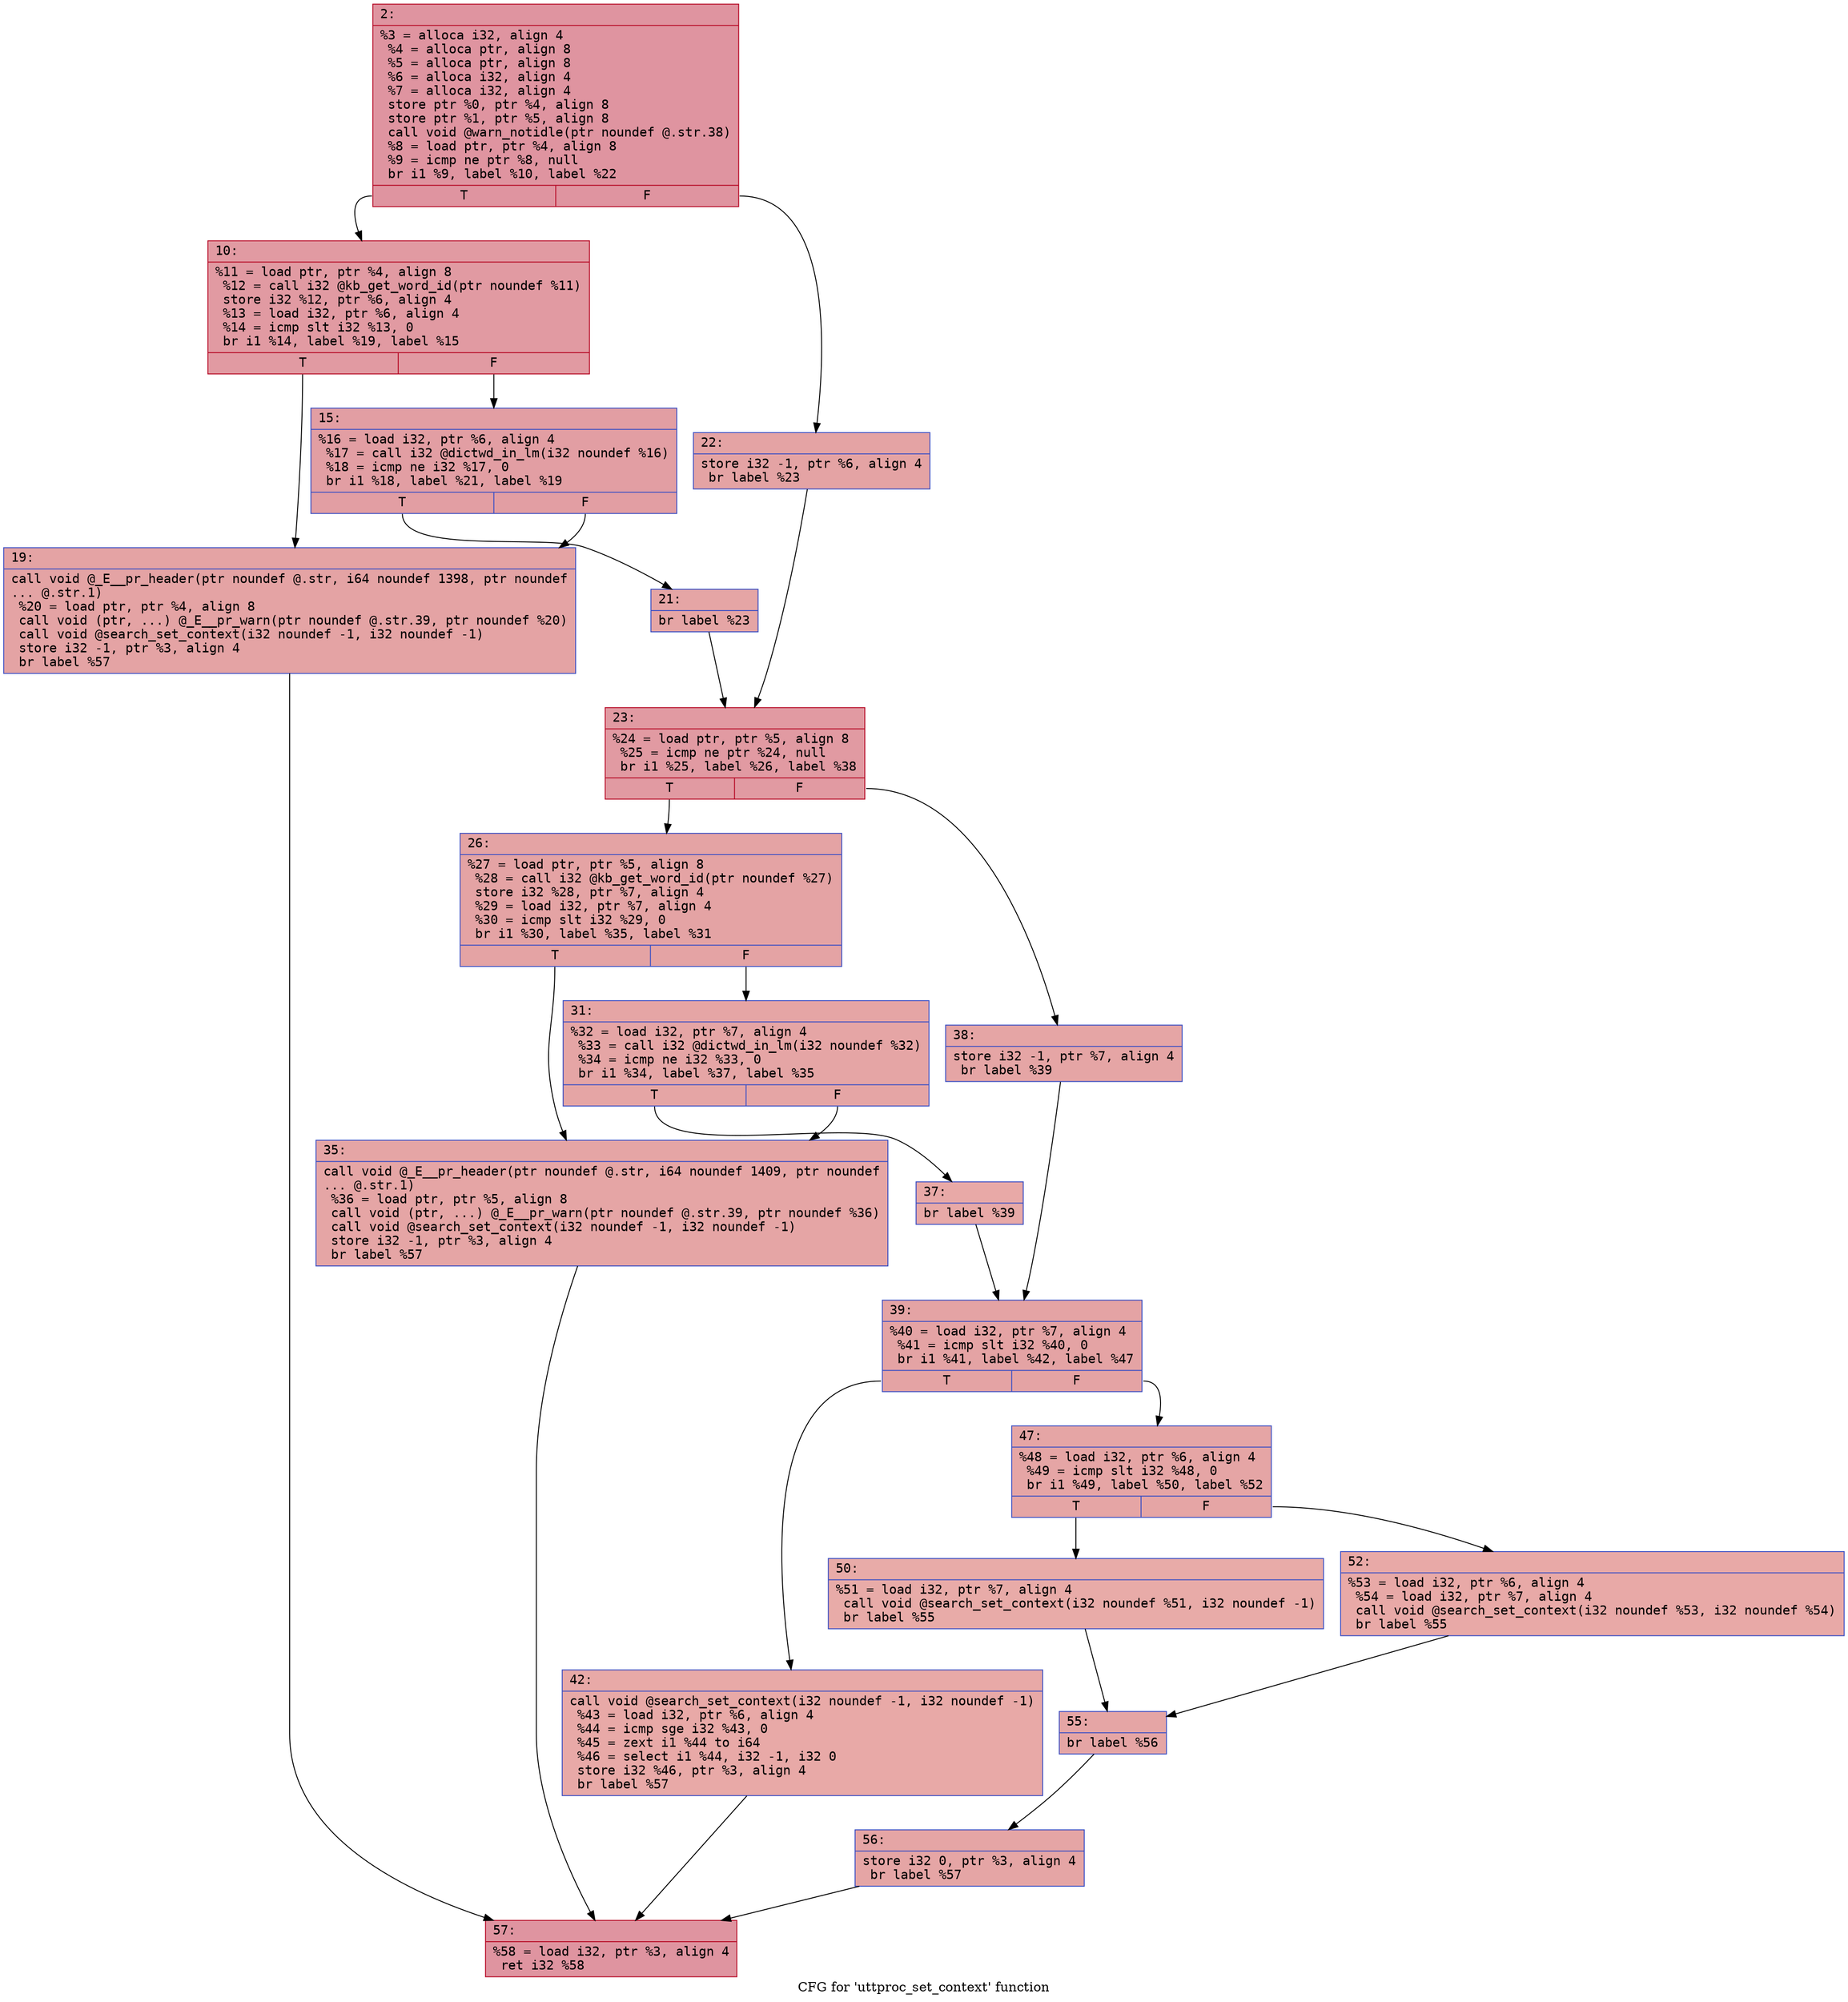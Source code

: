 digraph "CFG for 'uttproc_set_context' function" {
	label="CFG for 'uttproc_set_context' function";

	Node0x6000008a1130 [shape=record,color="#b70d28ff", style=filled, fillcolor="#b70d2870" fontname="Courier",label="{2:\l|  %3 = alloca i32, align 4\l  %4 = alloca ptr, align 8\l  %5 = alloca ptr, align 8\l  %6 = alloca i32, align 4\l  %7 = alloca i32, align 4\l  store ptr %0, ptr %4, align 8\l  store ptr %1, ptr %5, align 8\l  call void @warn_notidle(ptr noundef @.str.38)\l  %8 = load ptr, ptr %4, align 8\l  %9 = icmp ne ptr %8, null\l  br i1 %9, label %10, label %22\l|{<s0>T|<s1>F}}"];
	Node0x6000008a1130:s0 -> Node0x6000008a1180[tooltip="2 -> 10\nProbability 62.50%" ];
	Node0x6000008a1130:s1 -> Node0x6000008a12c0[tooltip="2 -> 22\nProbability 37.50%" ];
	Node0x6000008a1180 [shape=record,color="#b70d28ff", style=filled, fillcolor="#bb1b2c70" fontname="Courier",label="{10:\l|  %11 = load ptr, ptr %4, align 8\l  %12 = call i32 @kb_get_word_id(ptr noundef %11)\l  store i32 %12, ptr %6, align 4\l  %13 = load i32, ptr %6, align 4\l  %14 = icmp slt i32 %13, 0\l  br i1 %14, label %19, label %15\l|{<s0>T|<s1>F}}"];
	Node0x6000008a1180:s0 -> Node0x6000008a1220[tooltip="10 -> 19\nProbability 37.50%" ];
	Node0x6000008a1180:s1 -> Node0x6000008a11d0[tooltip="10 -> 15\nProbability 62.50%" ];
	Node0x6000008a11d0 [shape=record,color="#3d50c3ff", style=filled, fillcolor="#be242e70" fontname="Courier",label="{15:\l|  %16 = load i32, ptr %6, align 4\l  %17 = call i32 @dictwd_in_lm(i32 noundef %16)\l  %18 = icmp ne i32 %17, 0\l  br i1 %18, label %21, label %19\l|{<s0>T|<s1>F}}"];
	Node0x6000008a11d0:s0 -> Node0x6000008a1270[tooltip="15 -> 21\nProbability 62.50%" ];
	Node0x6000008a11d0:s1 -> Node0x6000008a1220[tooltip="15 -> 19\nProbability 37.50%" ];
	Node0x6000008a1220 [shape=record,color="#3d50c3ff", style=filled, fillcolor="#c32e3170" fontname="Courier",label="{19:\l|  call void @_E__pr_header(ptr noundef @.str, i64 noundef 1398, ptr noundef\l... @.str.1)\l  %20 = load ptr, ptr %4, align 8\l  call void (ptr, ...) @_E__pr_warn(ptr noundef @.str.39, ptr noundef %20)\l  call void @search_set_context(i32 noundef -1, i32 noundef -1)\l  store i32 -1, ptr %3, align 4\l  br label %57\l}"];
	Node0x6000008a1220 -> Node0x6000008a1720[tooltip="19 -> 57\nProbability 100.00%" ];
	Node0x6000008a1270 [shape=record,color="#3d50c3ff", style=filled, fillcolor="#c5333470" fontname="Courier",label="{21:\l|  br label %23\l}"];
	Node0x6000008a1270 -> Node0x6000008a1310[tooltip="21 -> 23\nProbability 100.00%" ];
	Node0x6000008a12c0 [shape=record,color="#3d50c3ff", style=filled, fillcolor="#c32e3170" fontname="Courier",label="{22:\l|  store i32 -1, ptr %6, align 4\l  br label %23\l}"];
	Node0x6000008a12c0 -> Node0x6000008a1310[tooltip="22 -> 23\nProbability 100.00%" ];
	Node0x6000008a1310 [shape=record,color="#b70d28ff", style=filled, fillcolor="#bb1b2c70" fontname="Courier",label="{23:\l|  %24 = load ptr, ptr %5, align 8\l  %25 = icmp ne ptr %24, null\l  br i1 %25, label %26, label %38\l|{<s0>T|<s1>F}}"];
	Node0x6000008a1310:s0 -> Node0x6000008a1360[tooltip="23 -> 26\nProbability 62.50%" ];
	Node0x6000008a1310:s1 -> Node0x6000008a14a0[tooltip="23 -> 38\nProbability 37.50%" ];
	Node0x6000008a1360 [shape=record,color="#3d50c3ff", style=filled, fillcolor="#c32e3170" fontname="Courier",label="{26:\l|  %27 = load ptr, ptr %5, align 8\l  %28 = call i32 @kb_get_word_id(ptr noundef %27)\l  store i32 %28, ptr %7, align 4\l  %29 = load i32, ptr %7, align 4\l  %30 = icmp slt i32 %29, 0\l  br i1 %30, label %35, label %31\l|{<s0>T|<s1>F}}"];
	Node0x6000008a1360:s0 -> Node0x6000008a1400[tooltip="26 -> 35\nProbability 37.50%" ];
	Node0x6000008a1360:s1 -> Node0x6000008a13b0[tooltip="26 -> 31\nProbability 62.50%" ];
	Node0x6000008a13b0 [shape=record,color="#3d50c3ff", style=filled, fillcolor="#c5333470" fontname="Courier",label="{31:\l|  %32 = load i32, ptr %7, align 4\l  %33 = call i32 @dictwd_in_lm(i32 noundef %32)\l  %34 = icmp ne i32 %33, 0\l  br i1 %34, label %37, label %35\l|{<s0>T|<s1>F}}"];
	Node0x6000008a13b0:s0 -> Node0x6000008a1450[tooltip="31 -> 37\nProbability 62.50%" ];
	Node0x6000008a13b0:s1 -> Node0x6000008a1400[tooltip="31 -> 35\nProbability 37.50%" ];
	Node0x6000008a1400 [shape=record,color="#3d50c3ff", style=filled, fillcolor="#c5333470" fontname="Courier",label="{35:\l|  call void @_E__pr_header(ptr noundef @.str, i64 noundef 1409, ptr noundef\l... @.str.1)\l  %36 = load ptr, ptr %5, align 8\l  call void (ptr, ...) @_E__pr_warn(ptr noundef @.str.39, ptr noundef %36)\l  call void @search_set_context(i32 noundef -1, i32 noundef -1)\l  store i32 -1, ptr %3, align 4\l  br label %57\l}"];
	Node0x6000008a1400 -> Node0x6000008a1720[tooltip="35 -> 57\nProbability 100.00%" ];
	Node0x6000008a1450 [shape=record,color="#3d50c3ff", style=filled, fillcolor="#ca3b3770" fontname="Courier",label="{37:\l|  br label %39\l}"];
	Node0x6000008a1450 -> Node0x6000008a14f0[tooltip="37 -> 39\nProbability 100.00%" ];
	Node0x6000008a14a0 [shape=record,color="#3d50c3ff", style=filled, fillcolor="#c5333470" fontname="Courier",label="{38:\l|  store i32 -1, ptr %7, align 4\l  br label %39\l}"];
	Node0x6000008a14a0 -> Node0x6000008a14f0[tooltip="38 -> 39\nProbability 100.00%" ];
	Node0x6000008a14f0 [shape=record,color="#3d50c3ff", style=filled, fillcolor="#c32e3170" fontname="Courier",label="{39:\l|  %40 = load i32, ptr %7, align 4\l  %41 = icmp slt i32 %40, 0\l  br i1 %41, label %42, label %47\l|{<s0>T|<s1>F}}"];
	Node0x6000008a14f0:s0 -> Node0x6000008a1540[tooltip="39 -> 42\nProbability 37.50%" ];
	Node0x6000008a14f0:s1 -> Node0x6000008a1590[tooltip="39 -> 47\nProbability 62.50%" ];
	Node0x6000008a1540 [shape=record,color="#3d50c3ff", style=filled, fillcolor="#ca3b3770" fontname="Courier",label="{42:\l|  call void @search_set_context(i32 noundef -1, i32 noundef -1)\l  %43 = load i32, ptr %6, align 4\l  %44 = icmp sge i32 %43, 0\l  %45 = zext i1 %44 to i64\l  %46 = select i1 %44, i32 -1, i32 0\l  store i32 %46, ptr %3, align 4\l  br label %57\l}"];
	Node0x6000008a1540 -> Node0x6000008a1720[tooltip="42 -> 57\nProbability 100.00%" ];
	Node0x6000008a1590 [shape=record,color="#3d50c3ff", style=filled, fillcolor="#c5333470" fontname="Courier",label="{47:\l|  %48 = load i32, ptr %6, align 4\l  %49 = icmp slt i32 %48, 0\l  br i1 %49, label %50, label %52\l|{<s0>T|<s1>F}}"];
	Node0x6000008a1590:s0 -> Node0x6000008a15e0[tooltip="47 -> 50\nProbability 37.50%" ];
	Node0x6000008a1590:s1 -> Node0x6000008a1630[tooltip="47 -> 52\nProbability 62.50%" ];
	Node0x6000008a15e0 [shape=record,color="#3d50c3ff", style=filled, fillcolor="#cc403a70" fontname="Courier",label="{50:\l|  %51 = load i32, ptr %7, align 4\l  call void @search_set_context(i32 noundef %51, i32 noundef -1)\l  br label %55\l}"];
	Node0x6000008a15e0 -> Node0x6000008a1680[tooltip="50 -> 55\nProbability 100.00%" ];
	Node0x6000008a1630 [shape=record,color="#3d50c3ff", style=filled, fillcolor="#ca3b3770" fontname="Courier",label="{52:\l|  %53 = load i32, ptr %6, align 4\l  %54 = load i32, ptr %7, align 4\l  call void @search_set_context(i32 noundef %53, i32 noundef %54)\l  br label %55\l}"];
	Node0x6000008a1630 -> Node0x6000008a1680[tooltip="52 -> 55\nProbability 100.00%" ];
	Node0x6000008a1680 [shape=record,color="#3d50c3ff", style=filled, fillcolor="#c5333470" fontname="Courier",label="{55:\l|  br label %56\l}"];
	Node0x6000008a1680 -> Node0x6000008a16d0[tooltip="55 -> 56\nProbability 100.00%" ];
	Node0x6000008a16d0 [shape=record,color="#3d50c3ff", style=filled, fillcolor="#c5333470" fontname="Courier",label="{56:\l|  store i32 0, ptr %3, align 4\l  br label %57\l}"];
	Node0x6000008a16d0 -> Node0x6000008a1720[tooltip="56 -> 57\nProbability 100.00%" ];
	Node0x6000008a1720 [shape=record,color="#b70d28ff", style=filled, fillcolor="#b70d2870" fontname="Courier",label="{57:\l|  %58 = load i32, ptr %3, align 4\l  ret i32 %58\l}"];
}
